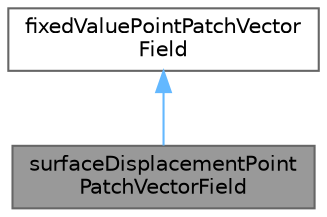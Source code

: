 digraph "surfaceDisplacementPointPatchVectorField"
{
 // LATEX_PDF_SIZE
  bgcolor="transparent";
  edge [fontname=Helvetica,fontsize=10,labelfontname=Helvetica,labelfontsize=10];
  node [fontname=Helvetica,fontsize=10,shape=box,height=0.2,width=0.4];
  Node1 [id="Node000001",label="surfaceDisplacementPoint\lPatchVectorField",height=0.2,width=0.4,color="gray40", fillcolor="grey60", style="filled", fontcolor="black",tooltip="Displacement fixed by projection onto triSurface. Use in a displacementMotionSolver as a bc on the po..."];
  Node2 -> Node1 [id="edge1_Node000001_Node000002",dir="back",color="steelblue1",style="solid",tooltip=" "];
  Node2 [id="Node000002",label="fixedValuePointPatchVector\lField",height=0.2,width=0.4,color="gray40", fillcolor="white", style="filled",tooltip=" "];
}
